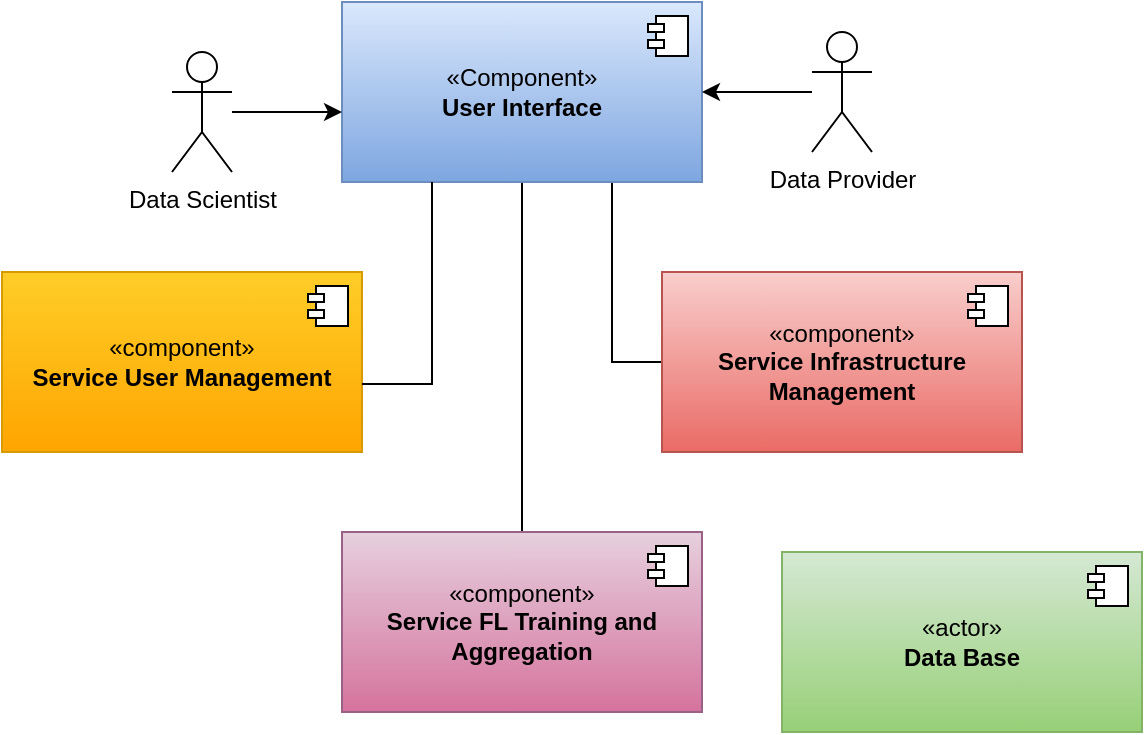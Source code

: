 <mxfile version="24.6.4" type="github">
  <diagram name="Page-1" id="Auj2j37J0kR2W5HDAG3R">
    <mxGraphModel dx="737" dy="521" grid="1" gridSize="10" guides="1" tooltips="1" connect="1" arrows="1" fold="1" page="1" pageScale="1" pageWidth="827" pageHeight="1169" math="0" shadow="0">
      <root>
        <mxCell id="0" />
        <mxCell id="1" parent="0" />
        <mxCell id="7db-qRW7OFAw59uM3vvi-27" style="edgeStyle=orthogonalEdgeStyle;rounded=0;orthogonalLoop=1;jettySize=auto;html=1;exitX=0.5;exitY=1;exitDx=0;exitDy=0;endArrow=none;endFill=0;entryX=0.5;entryY=0;entryDx=0;entryDy=0;" parent="1" source="7db-qRW7OFAw59uM3vvi-1" target="7db-qRW7OFAw59uM3vvi-13" edge="1">
          <mxGeometry relative="1" as="geometry">
            <mxPoint x="230" y="390" as="targetPoint" />
          </mxGeometry>
        </mxCell>
        <mxCell id="7db-qRW7OFAw59uM3vvi-28" style="edgeStyle=orthogonalEdgeStyle;rounded=0;orthogonalLoop=1;jettySize=auto;html=1;exitX=0.75;exitY=1;exitDx=0;exitDy=0;entryX=0;entryY=0.5;entryDx=0;entryDy=0;endArrow=none;endFill=0;" parent="1" source="7db-qRW7OFAw59uM3vvi-1" target="7db-qRW7OFAw59uM3vvi-15" edge="1">
          <mxGeometry relative="1" as="geometry" />
        </mxCell>
        <mxCell id="7db-qRW7OFAw59uM3vvi-1" value="«Component»&lt;br&gt;&lt;b&gt;User Interface&lt;/b&gt;" style="html=1;dropTarget=0;whiteSpace=wrap;fillColor=#dae8fc;strokeColor=#6c8ebf;gradientColor=#7ea6e0;" parent="1" vertex="1">
          <mxGeometry x="310" y="135" width="180" height="90" as="geometry" />
        </mxCell>
        <mxCell id="7db-qRW7OFAw59uM3vvi-2" value="" style="shape=module;jettyWidth=8;jettyHeight=4;" parent="7db-qRW7OFAw59uM3vvi-1" vertex="1">
          <mxGeometry x="1" width="20" height="20" relative="1" as="geometry">
            <mxPoint x="-27" y="7" as="offset" />
          </mxGeometry>
        </mxCell>
        <mxCell id="7db-qRW7OFAw59uM3vvi-6" value="" style="edgeStyle=orthogonalEdgeStyle;rounded=0;orthogonalLoop=1;jettySize=auto;html=1;" parent="1" source="7db-qRW7OFAw59uM3vvi-3" target="7db-qRW7OFAw59uM3vvi-1" edge="1">
          <mxGeometry relative="1" as="geometry" />
        </mxCell>
        <mxCell id="7db-qRW7OFAw59uM3vvi-3" value="Data Provider" style="shape=umlActor;verticalLabelPosition=bottom;verticalAlign=top;html=1;outlineConnect=0;" parent="1" vertex="1">
          <mxGeometry x="545" y="150" width="30" height="60" as="geometry" />
        </mxCell>
        <mxCell id="7db-qRW7OFAw59uM3vvi-9" value="«component»&lt;br&gt;&lt;b&gt;Service User Management&lt;/b&gt;" style="html=1;dropTarget=0;whiteSpace=wrap;fillColor=#ffcd28;strokeColor=#d79b00;gradientColor=#ffa500;" parent="1" vertex="1">
          <mxGeometry x="140" y="270" width="180" height="90" as="geometry" />
        </mxCell>
        <mxCell id="7db-qRW7OFAw59uM3vvi-10" value="" style="shape=module;jettyWidth=8;jettyHeight=4;" parent="7db-qRW7OFAw59uM3vvi-9" vertex="1">
          <mxGeometry x="1" width="20" height="20" relative="1" as="geometry">
            <mxPoint x="-27" y="7" as="offset" />
          </mxGeometry>
        </mxCell>
        <mxCell id="7db-qRW7OFAw59uM3vvi-13" value="«component»&lt;br&gt;&lt;b&gt;Service FL Training and Aggregation&lt;/b&gt;" style="html=1;dropTarget=0;whiteSpace=wrap;fillColor=#e6d0de;strokeColor=#996185;gradientColor=#d5739d;" parent="1" vertex="1">
          <mxGeometry x="310" y="400" width="180" height="90" as="geometry" />
        </mxCell>
        <mxCell id="7db-qRW7OFAw59uM3vvi-14" value="" style="shape=module;jettyWidth=8;jettyHeight=4;" parent="7db-qRW7OFAw59uM3vvi-13" vertex="1">
          <mxGeometry x="1" width="20" height="20" relative="1" as="geometry">
            <mxPoint x="-27" y="7" as="offset" />
          </mxGeometry>
        </mxCell>
        <mxCell id="7db-qRW7OFAw59uM3vvi-15" value="«component»&lt;br&gt;&lt;b&gt;Service Infrastructure Management&lt;/b&gt;" style="html=1;dropTarget=0;whiteSpace=wrap;fillColor=#f8cecc;gradientColor=#ea6b66;strokeColor=#b85450;" parent="1" vertex="1">
          <mxGeometry x="470" y="270" width="180" height="90" as="geometry" />
        </mxCell>
        <mxCell id="7db-qRW7OFAw59uM3vvi-16" value="" style="shape=module;jettyWidth=8;jettyHeight=4;" parent="7db-qRW7OFAw59uM3vvi-15" vertex="1">
          <mxGeometry x="1" width="20" height="20" relative="1" as="geometry">
            <mxPoint x="-27" y="7" as="offset" />
          </mxGeometry>
        </mxCell>
        <mxCell id="7db-qRW7OFAw59uM3vvi-25" style="edgeStyle=orthogonalEdgeStyle;rounded=0;orthogonalLoop=1;jettySize=auto;html=1;exitX=0.25;exitY=1;exitDx=0;exitDy=0;entryX=1;entryY=0.622;entryDx=0;entryDy=0;entryPerimeter=0;endArrow=none;endFill=0;" parent="1" source="7db-qRW7OFAw59uM3vvi-1" target="7db-qRW7OFAw59uM3vvi-9" edge="1">
          <mxGeometry relative="1" as="geometry" />
        </mxCell>
        <mxCell id="DXKstGgcpRgzpZrEZe_6-1" value="" style="edgeStyle=orthogonalEdgeStyle;rounded=0;orthogonalLoop=1;jettySize=auto;html=1;" parent="1" source="DXKstGgcpRgzpZrEZe_6-2" edge="1">
          <mxGeometry relative="1" as="geometry">
            <mxPoint x="310" y="190" as="targetPoint" />
          </mxGeometry>
        </mxCell>
        <mxCell id="DXKstGgcpRgzpZrEZe_6-2" value="Data Scientist" style="shape=umlActor;verticalLabelPosition=bottom;verticalAlign=top;html=1;outlineConnect=0;" parent="1" vertex="1">
          <mxGeometry x="225" y="160" width="30" height="60" as="geometry" />
        </mxCell>
        <mxCell id="TL-GG-57yYF1we5CucfG-3" value="«actor»&lt;br&gt;&lt;b&gt;Data Base&lt;/b&gt;" style="html=1;dropTarget=0;whiteSpace=wrap;fillColor=#d5e8d4;strokeColor=#82b366;gradientColor=#97d077;" vertex="1" parent="1">
          <mxGeometry x="530" y="410" width="180" height="90" as="geometry" />
        </mxCell>
        <mxCell id="TL-GG-57yYF1we5CucfG-4" value="" style="shape=module;jettyWidth=8;jettyHeight=4;" vertex="1" parent="TL-GG-57yYF1we5CucfG-3">
          <mxGeometry x="1" width="20" height="20" relative="1" as="geometry">
            <mxPoint x="-27" y="7" as="offset" />
          </mxGeometry>
        </mxCell>
      </root>
    </mxGraphModel>
  </diagram>
</mxfile>
